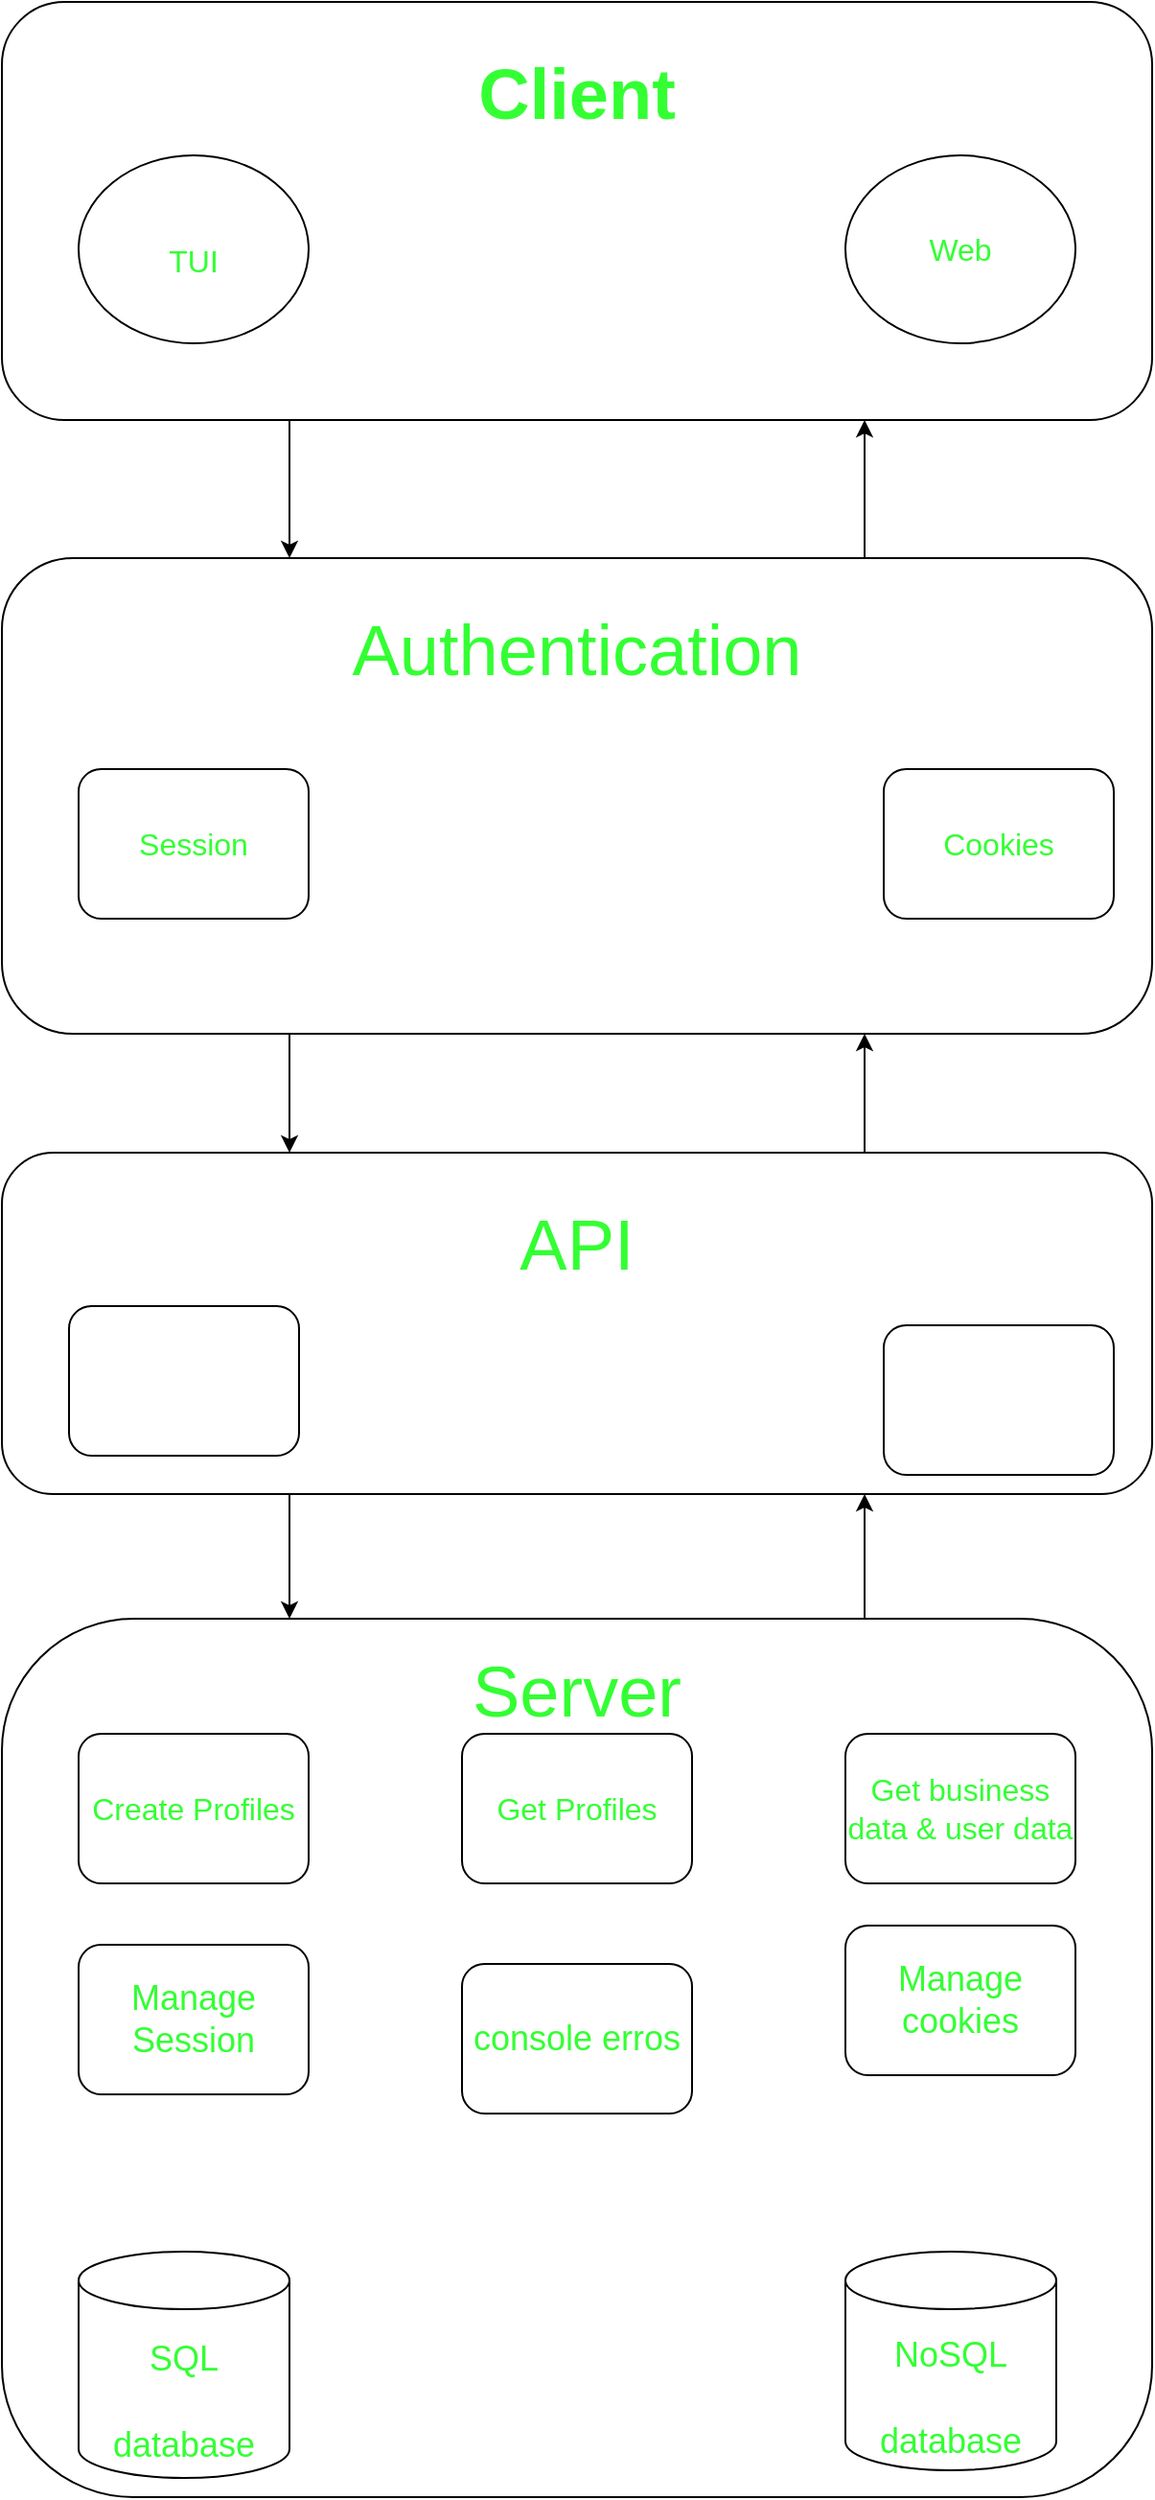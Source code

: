 <mxfile>
    <diagram id="WoOr5mEdBPwFPDnr6KC0" name="Page-1">
        <mxGraphModel dx="884" dy="922" grid="1" gridSize="10" guides="1" tooltips="1" connect="1" arrows="1" fold="1" page="1" pageScale="1" pageWidth="850" pageHeight="1100" math="0" shadow="0">
            <root>
                <mxCell id="0"/>
                <mxCell id="1" parent="0"/>
                <mxCell id="48" style="edgeStyle=none;html=1;exitX=0.25;exitY=1;exitDx=0;exitDy=0;entryX=0.25;entryY=0;entryDx=0;entryDy=0;fontSize=18;fontColor=#33FF33;" edge="1" parent="1" source="3" target="30">
                    <mxGeometry relative="1" as="geometry"/>
                </mxCell>
                <mxCell id="3" value="" style="rounded=1;whiteSpace=wrap;html=1;strokeColor=default;fillColor=none;" vertex="1" parent="1">
                    <mxGeometry x="122" y="206" width="600" height="218" as="geometry"/>
                </mxCell>
                <mxCell id="4" value="&lt;font color=&quot;#33ff33&quot; style=&quot;font-size: 37px;&quot;&gt;&lt;b&gt;Client&lt;/b&gt;&lt;/font&gt;" style="rounded=1;whiteSpace=wrap;html=1;strokeColor=none;fillColor=none;" vertex="1" parent="1">
                    <mxGeometry x="362" y="216" width="120" height="78" as="geometry"/>
                </mxCell>
                <mxCell id="5" value="&lt;font style=&quot;font-size: 16px;&quot;&gt;TUI&lt;/font&gt;" style="ellipse;whiteSpace=wrap;html=1;strokeColor=default;fontSize=37;fontColor=#33FF33;fillColor=none;" vertex="1" parent="1">
                    <mxGeometry x="162" y="286" width="120" height="98" as="geometry"/>
                </mxCell>
                <mxCell id="6" value="Web" style="ellipse;whiteSpace=wrap;html=1;strokeColor=default;fontSize=16;fontColor=#33FF33;fillColor=none;" vertex="1" parent="1">
                    <mxGeometry x="562" y="286" width="120" height="98" as="geometry"/>
                </mxCell>
                <mxCell id="49" style="edgeStyle=none;html=1;exitX=0.75;exitY=0;exitDx=0;exitDy=0;entryX=0.75;entryY=1;entryDx=0;entryDy=0;fontSize=18;fontColor=#33FF33;" edge="1" parent="1" source="30" target="3">
                    <mxGeometry relative="1" as="geometry"/>
                </mxCell>
                <mxCell id="52" style="edgeStyle=none;html=1;exitX=0.25;exitY=1;exitDx=0;exitDy=0;entryX=0.25;entryY=0;entryDx=0;entryDy=0;fontSize=37;fontColor=#33FF33;" edge="1" parent="1" source="30" target="51">
                    <mxGeometry relative="1" as="geometry"/>
                </mxCell>
                <mxCell id="30" value="" style="rounded=1;whiteSpace=wrap;html=1;strokeColor=default;fontSize=16;fontColor=#33FF33;fillColor=none;" vertex="1" parent="1">
                    <mxGeometry x="122" y="496" width="600" height="248" as="geometry"/>
                </mxCell>
                <mxCell id="32" value="Session" style="rounded=1;whiteSpace=wrap;html=1;strokeColor=default;fontSize=16;fontColor=#33FF33;fillColor=none;" vertex="1" parent="1">
                    <mxGeometry x="162" y="606" width="120" height="78" as="geometry"/>
                </mxCell>
                <mxCell id="33" value="Authentication" style="rounded=1;whiteSpace=wrap;html=1;strokeColor=none;fontSize=37;fontColor=#33FF33;fillColor=none;" vertex="1" parent="1">
                    <mxGeometry x="312" y="506" width="220" height="78" as="geometry"/>
                </mxCell>
                <mxCell id="34" value="Cookies" style="rounded=1;whiteSpace=wrap;html=1;strokeColor=default;fontSize=16;fontColor=#33FF33;fillColor=none;" vertex="1" parent="1">
                    <mxGeometry x="582" y="606" width="120" height="78" as="geometry"/>
                </mxCell>
                <mxCell id="55" style="edgeStyle=none;html=1;exitX=0.75;exitY=0;exitDx=0;exitDy=0;entryX=0.75;entryY=1;entryDx=0;entryDy=0;fontSize=37;fontColor=#33FF33;" edge="1" parent="1" source="35" target="51">
                    <mxGeometry relative="1" as="geometry"/>
                </mxCell>
                <mxCell id="35" value="" style="rounded=1;whiteSpace=wrap;html=1;strokeColor=default;fontSize=37;fontColor=#33FF33;fillColor=none;" vertex="1" parent="1">
                    <mxGeometry x="122" y="1049" width="600" height="458" as="geometry"/>
                </mxCell>
                <mxCell id="36" value="Server" style="rounded=1;whiteSpace=wrap;html=1;strokeColor=none;fontSize=37;fontColor=#33FF33;fillColor=none;" vertex="1" parent="1">
                    <mxGeometry x="312" y="1049" width="220" height="78" as="geometry"/>
                </mxCell>
                <mxCell id="37" value="Create Profiles" style="rounded=1;whiteSpace=wrap;html=1;strokeColor=default;fontSize=16;fontColor=#33FF33;fillColor=none;" vertex="1" parent="1">
                    <mxGeometry x="162" y="1109" width="120" height="78" as="geometry"/>
                </mxCell>
                <mxCell id="38" value="Get Profiles" style="rounded=1;whiteSpace=wrap;html=1;strokeColor=default;fontSize=16;fontColor=#33FF33;fillColor=none;" vertex="1" parent="1">
                    <mxGeometry x="362" y="1109" width="120" height="78" as="geometry"/>
                </mxCell>
                <mxCell id="39" value="Get business data &amp;amp; user data" style="rounded=1;whiteSpace=wrap;html=1;strokeColor=default;fontSize=16;fontColor=#33FF33;fillColor=none;" vertex="1" parent="1">
                    <mxGeometry x="562" y="1109" width="120" height="78" as="geometry"/>
                </mxCell>
                <mxCell id="40" value="&lt;font style=&quot;font-size: 18px;&quot;&gt;NoSQL database&lt;/font&gt;" style="shape=cylinder3;whiteSpace=wrap;html=1;boundedLbl=1;backgroundOutline=1;size=15;strokeColor=default;fontSize=37;fontColor=#33FF33;fillColor=none;" vertex="1" parent="1">
                    <mxGeometry x="562" y="1379" width="110" height="114" as="geometry"/>
                </mxCell>
                <mxCell id="41" value="Manage Session" style="rounded=1;whiteSpace=wrap;html=1;strokeColor=default;fontSize=18;fontColor=#33FF33;fillColor=none;" vertex="1" parent="1">
                    <mxGeometry x="162" y="1219" width="120" height="78" as="geometry"/>
                </mxCell>
                <mxCell id="42" value="Manage cookies" style="rounded=1;whiteSpace=wrap;html=1;strokeColor=default;fontSize=18;fontColor=#33FF33;fillColor=none;" vertex="1" parent="1">
                    <mxGeometry x="562" y="1209" width="120" height="78" as="geometry"/>
                </mxCell>
                <mxCell id="44" value="console erros" style="rounded=1;whiteSpace=wrap;html=1;strokeColor=default;fontSize=18;fontColor=#33FF33;fillColor=none;" vertex="1" parent="1">
                    <mxGeometry x="362" y="1229" width="120" height="78" as="geometry"/>
                </mxCell>
                <mxCell id="46" value="&lt;font style=&quot;font-size: 18px;&quot;&gt;SQL database&lt;/font&gt;" style="shape=cylinder3;whiteSpace=wrap;html=1;boundedLbl=1;backgroundOutline=1;size=15;strokeColor=default;fontSize=37;fontColor=#33FF33;fillColor=none;" vertex="1" parent="1">
                    <mxGeometry x="162" y="1379" width="110" height="118" as="geometry"/>
                </mxCell>
                <mxCell id="53" style="edgeStyle=none;html=1;exitX=0.25;exitY=1;exitDx=0;exitDy=0;entryX=0.25;entryY=0;entryDx=0;entryDy=0;fontSize=37;fontColor=#33FF33;" edge="1" parent="1" source="51" target="35">
                    <mxGeometry relative="1" as="geometry"/>
                </mxCell>
                <mxCell id="54" style="edgeStyle=none;html=1;exitX=0.75;exitY=0;exitDx=0;exitDy=0;entryX=0.75;entryY=1;entryDx=0;entryDy=0;fontSize=37;fontColor=#33FF33;" edge="1" parent="1" source="51" target="30">
                    <mxGeometry relative="1" as="geometry"/>
                </mxCell>
                <mxCell id="51" value="" style="rounded=1;whiteSpace=wrap;html=1;strokeColor=default;fontSize=18;fontColor=#33FF33;fillColor=none;" vertex="1" parent="1">
                    <mxGeometry x="122" y="806" width="600" height="178" as="geometry"/>
                </mxCell>
                <mxCell id="56" value="" style="rounded=1;whiteSpace=wrap;html=1;strokeColor=default;fontSize=37;fontColor=#33FF33;fillColor=none;" vertex="1" parent="1">
                    <mxGeometry x="157" y="886" width="120" height="78" as="geometry"/>
                </mxCell>
                <mxCell id="57" value="" style="rounded=1;whiteSpace=wrap;html=1;strokeColor=default;fontSize=18;fontColor=#33FF33;fillColor=none;" vertex="1" parent="1">
                    <mxGeometry x="582" y="896" width="120" height="78" as="geometry"/>
                </mxCell>
                <mxCell id="58" value="&lt;span style=&quot;font-size: 37px;&quot;&gt;API&lt;/span&gt;" style="rounded=1;whiteSpace=wrap;html=1;strokeColor=none;fontSize=18;fontColor=#33FF33;fillColor=none;" vertex="1" parent="1">
                    <mxGeometry x="362" y="816" width="120" height="78" as="geometry"/>
                </mxCell>
            </root>
        </mxGraphModel>
    </diagram>
</mxfile>